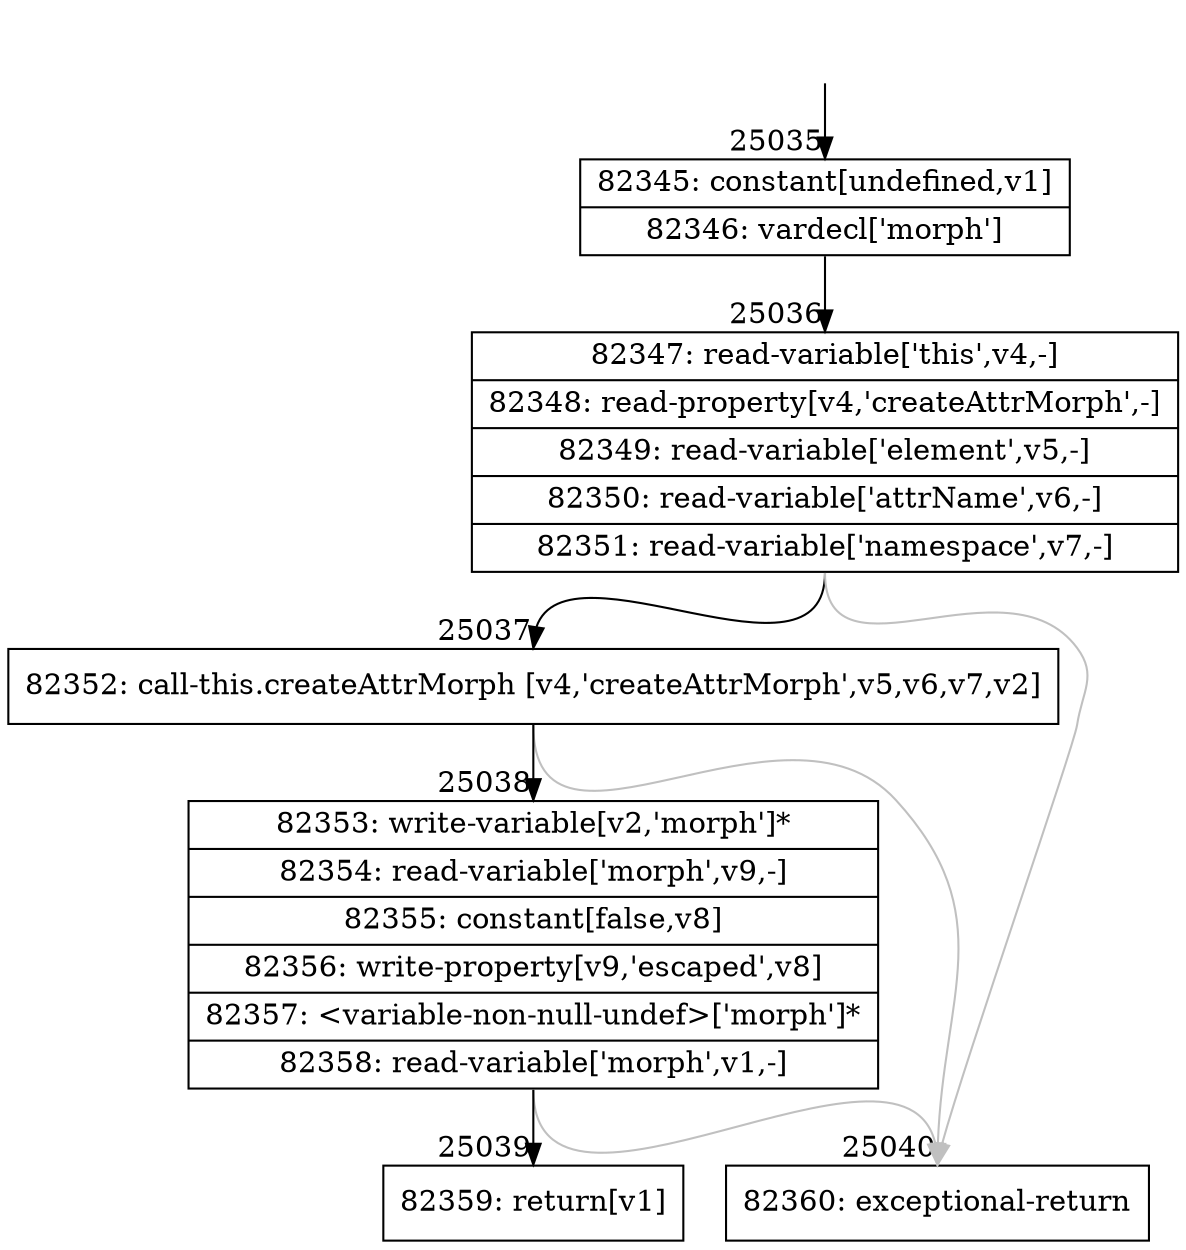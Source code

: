 digraph {
rankdir="TD"
BB_entry2206[shape=none,label=""];
BB_entry2206 -> BB25035 [tailport=s, headport=n, headlabel="    25035"]
BB25035 [shape=record label="{82345: constant[undefined,v1]|82346: vardecl['morph']}" ] 
BB25035 -> BB25036 [tailport=s, headport=n, headlabel="      25036"]
BB25036 [shape=record label="{82347: read-variable['this',v4,-]|82348: read-property[v4,'createAttrMorph',-]|82349: read-variable['element',v5,-]|82350: read-variable['attrName',v6,-]|82351: read-variable['namespace',v7,-]}" ] 
BB25036 -> BB25037 [tailport=s, headport=n, headlabel="      25037"]
BB25036 -> BB25040 [tailport=s, headport=n, color=gray, headlabel="      25040"]
BB25037 [shape=record label="{82352: call-this.createAttrMorph [v4,'createAttrMorph',v5,v6,v7,v2]}" ] 
BB25037 -> BB25038 [tailport=s, headport=n, headlabel="      25038"]
BB25037 -> BB25040 [tailport=s, headport=n, color=gray]
BB25038 [shape=record label="{82353: write-variable[v2,'morph']*|82354: read-variable['morph',v9,-]|82355: constant[false,v8]|82356: write-property[v9,'escaped',v8]|82357: \<variable-non-null-undef\>['morph']*|82358: read-variable['morph',v1,-]}" ] 
BB25038 -> BB25039 [tailport=s, headport=n, headlabel="      25039"]
BB25038 -> BB25040 [tailport=s, headport=n, color=gray]
BB25039 [shape=record label="{82359: return[v1]}" ] 
BB25040 [shape=record label="{82360: exceptional-return}" ] 
//#$~ 46657
}

